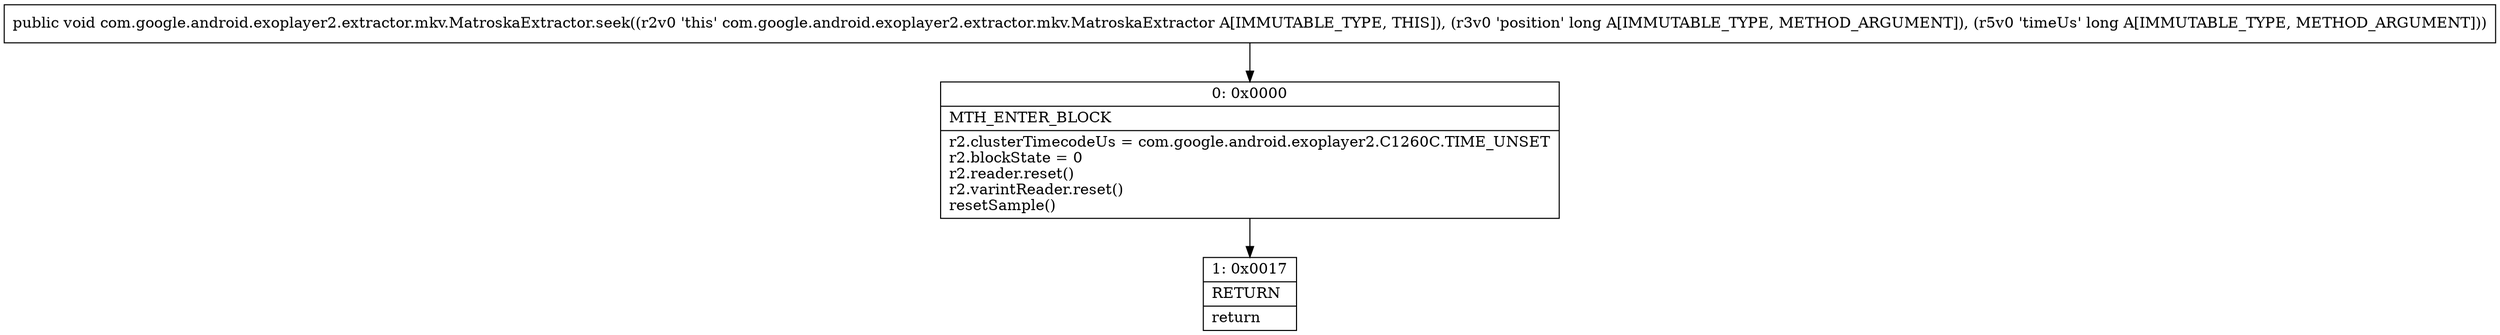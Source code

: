 digraph "CFG forcom.google.android.exoplayer2.extractor.mkv.MatroskaExtractor.seek(JJ)V" {
Node_0 [shape=record,label="{0\:\ 0x0000|MTH_ENTER_BLOCK\l|r2.clusterTimecodeUs = com.google.android.exoplayer2.C1260C.TIME_UNSET\lr2.blockState = 0\lr2.reader.reset()\lr2.varintReader.reset()\lresetSample()\l}"];
Node_1 [shape=record,label="{1\:\ 0x0017|RETURN\l|return\l}"];
MethodNode[shape=record,label="{public void com.google.android.exoplayer2.extractor.mkv.MatroskaExtractor.seek((r2v0 'this' com.google.android.exoplayer2.extractor.mkv.MatroskaExtractor A[IMMUTABLE_TYPE, THIS]), (r3v0 'position' long A[IMMUTABLE_TYPE, METHOD_ARGUMENT]), (r5v0 'timeUs' long A[IMMUTABLE_TYPE, METHOD_ARGUMENT])) }"];
MethodNode -> Node_0;
Node_0 -> Node_1;
}

